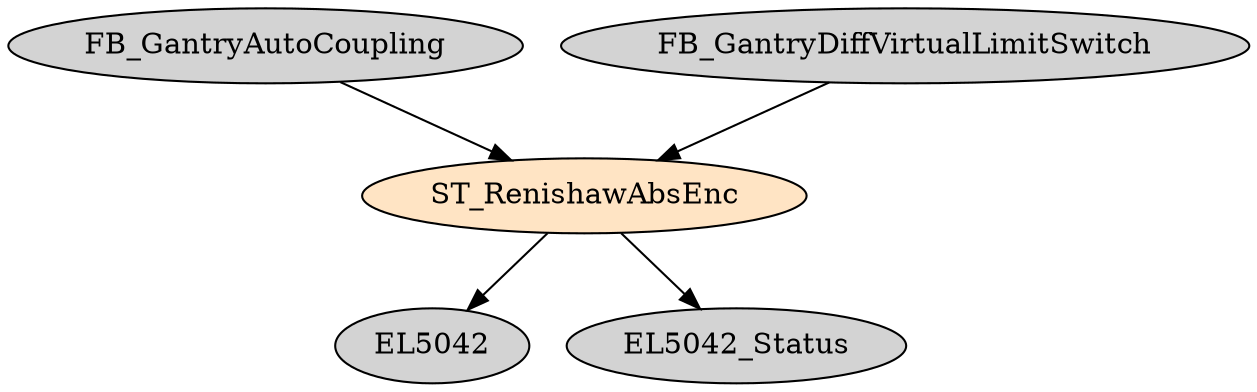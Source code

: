 digraph ST_RenishawAbsEnc {
     node [style=filled]
    ST_RenishawAbsEnc [fillcolor = bisque];
    FB_GantryAutoCoupling -> ST_RenishawAbsEnc;
    FB_GantryDiffVirtualLimitSwitch -> ST_RenishawAbsEnc;
    ST_RenishawAbsEnc -> EL5042;
    ST_RenishawAbsEnc -> EL5042_Status;
}
